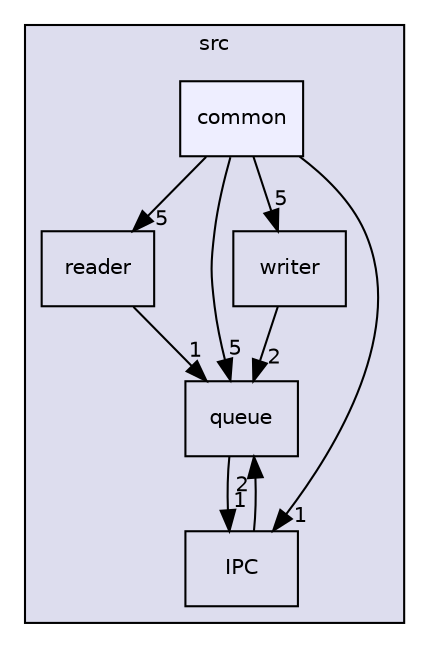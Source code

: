 digraph "/home/runner/work/ki/ki/src/common" {
  compound=true
  node [ fontsize="10", fontname="Helvetica"];
  edge [ labelfontsize="10", labelfontname="Helvetica"];
  subgraph clusterdir_68267d1309a1af8e8297ef4c3efbcdba {
    graph [ bgcolor="#ddddee", pencolor="black", label="src" fontname="Helvetica", fontsize="10", URL="dir_68267d1309a1af8e8297ef4c3efbcdba.html"]
  dir_af89b2be539cdaaafaad341d1e56977e [shape=box label="reader" URL="dir_af89b2be539cdaaafaad341d1e56977e.html"];
  dir_b932d720ae4455b3a35ba932c1ee98d1 [shape=box label="queue" URL="dir_b932d720ae4455b3a35ba932c1ee98d1.html"];
  dir_d23ba569ffb931581bcd85a3af3f3bc5 [shape=box label="writer" URL="dir_d23ba569ffb931581bcd85a3af3f3bc5.html"];
  dir_e610e3c8d6dfa68ab78990210e12254f [shape=box label="IPC" URL="dir_e610e3c8d6dfa68ab78990210e12254f.html"];
  dir_fdedb0aba14d44ce9d99bc100e026e6a [shape=box, label="common", style="filled", fillcolor="#eeeeff", pencolor="black", URL="dir_fdedb0aba14d44ce9d99bc100e026e6a.html"];
  }
  dir_d23ba569ffb931581bcd85a3af3f3bc5->dir_b932d720ae4455b3a35ba932c1ee98d1 [headlabel="2", labeldistance=1.5 headhref="dir_000005_000003.html"];
  dir_af89b2be539cdaaafaad341d1e56977e->dir_b932d720ae4455b3a35ba932c1ee98d1 [headlabel="1", labeldistance=1.5 headhref="dir_000004_000003.html"];
  dir_e610e3c8d6dfa68ab78990210e12254f->dir_b932d720ae4455b3a35ba932c1ee98d1 [headlabel="2", labeldistance=1.5 headhref="dir_000002_000003.html"];
  dir_b932d720ae4455b3a35ba932c1ee98d1->dir_e610e3c8d6dfa68ab78990210e12254f [headlabel="1", labeldistance=1.5 headhref="dir_000003_000002.html"];
  dir_fdedb0aba14d44ce9d99bc100e026e6a->dir_af89b2be539cdaaafaad341d1e56977e [headlabel="5", labeldistance=1.5 headhref="dir_000001_000004.html"];
  dir_fdedb0aba14d44ce9d99bc100e026e6a->dir_b932d720ae4455b3a35ba932c1ee98d1 [headlabel="5", labeldistance=1.5 headhref="dir_000001_000003.html"];
  dir_fdedb0aba14d44ce9d99bc100e026e6a->dir_d23ba569ffb931581bcd85a3af3f3bc5 [headlabel="5", labeldistance=1.5 headhref="dir_000001_000005.html"];
  dir_fdedb0aba14d44ce9d99bc100e026e6a->dir_e610e3c8d6dfa68ab78990210e12254f [headlabel="1", labeldistance=1.5 headhref="dir_000001_000002.html"];
}
